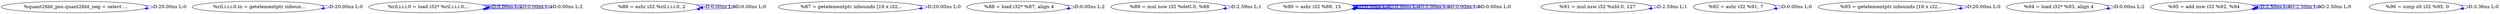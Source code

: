 digraph {
Node0x560817b01d40[label="  %quant26bt_pos.quant26bt_neg = select ..."];
Node0x560817b01d40 -> Node0x560817b01d40[label="D:20.00ns L:0",color=blue];
Node0x560817b01e20[label="  %ril.i.i.i.0.in = getelementptr inboun..."];
Node0x560817b01e20 -> Node0x560817b01e20[label="D:20.00ns L:0",color=blue];
Node0x560817b01f00[label="  %ril.i.i.i.0 = load i32* %ril.i.i.i.0...."];
Node0x560817b01f00 -> Node0x560817b01f00[label="D:0.00ns L:2",color=blue];
Node0x560817b01f00 -> Node0x560817b01f00[label="D:0.00ns L:2",color=blue];
Node0x560817b01f00 -> Node0x560817b01f00[label="D:0.00ns L:2",color=blue];
Node0x560817b01fe0[label="  %86 = ashr i32 %ril.i.i.i.0, 2"];
Node0x560817b01fe0 -> Node0x560817b01fe0[label="D:0.00ns L:0",color=blue];
Node0x560817b01fe0 -> Node0x560817b01fe0[label="D:0.00ns L:0",color=blue];
Node0x560817b020c0[label="  %87 = getelementptr inbounds [16 x i32..."];
Node0x560817b020c0 -> Node0x560817b020c0[label="D:20.00ns L:0",color=blue];
Node0x560817b021a0[label="  %88 = load i32* %87, align 4"];
Node0x560817b021a0 -> Node0x560817b021a0[label="D:0.00ns L:2",color=blue];
Node0x560817b02280[label="  %89 = mul nsw i32 %detl.0, %88"];
Node0x560817b02280 -> Node0x560817b02280[label="D:2.59ns L:1",color=blue];
Node0x560817b02360[label="  %90 = ashr i32 %89, 15"];
Node0x560817b02360 -> Node0x560817b02360[label="D:0.00ns L:0",color=blue];
Node0x560817b02360 -> Node0x560817b02360[label="D:0.00ns L:0",color=blue];
Node0x560817b02360 -> Node0x560817b02360[label="D:0.00ns L:0",color=blue];
Node0x560817b02360 -> Node0x560817b02360[label="D:0.00ns L:0",color=blue];
Node0x560817b02360 -> Node0x560817b02360[label="D:0.00ns L:0",color=blue];
Node0x560817b02440[label="  %91 = mul nsw i32 %nbl.0, 127"];
Node0x560817b02440 -> Node0x560817b02440[label="D:2.59ns L:1",color=blue];
Node0x560817b02520[label="  %92 = ashr i32 %91, 7"];
Node0x560817b02520 -> Node0x560817b02520[label="D:0.00ns L:0",color=blue];
Node0x560817b02600[label="  %93 = getelementptr inbounds [16 x i32..."];
Node0x560817b02600 -> Node0x560817b02600[label="D:20.00ns L:0",color=blue];
Node0x560817b026e0[label="  %94 = load i32* %93, align 4"];
Node0x560817b026e0 -> Node0x560817b026e0[label="D:0.00ns L:2",color=blue];
Node0x560817b027c0[label="  %95 = add nsw i32 %92, %94"];
Node0x560817b027c0 -> Node0x560817b027c0[label="D:2.50ns L:0",color=blue];
Node0x560817b027c0 -> Node0x560817b027c0[label="D:2.50ns L:0",color=blue];
Node0x560817b027c0 -> Node0x560817b027c0[label="D:2.50ns L:0",color=blue];
Node0x560817b028a0[label="  %96 = icmp slt i32 %95, 0"];
Node0x560817b028a0 -> Node0x560817b028a0[label="D:3.36ns L:0",color=blue];
}
